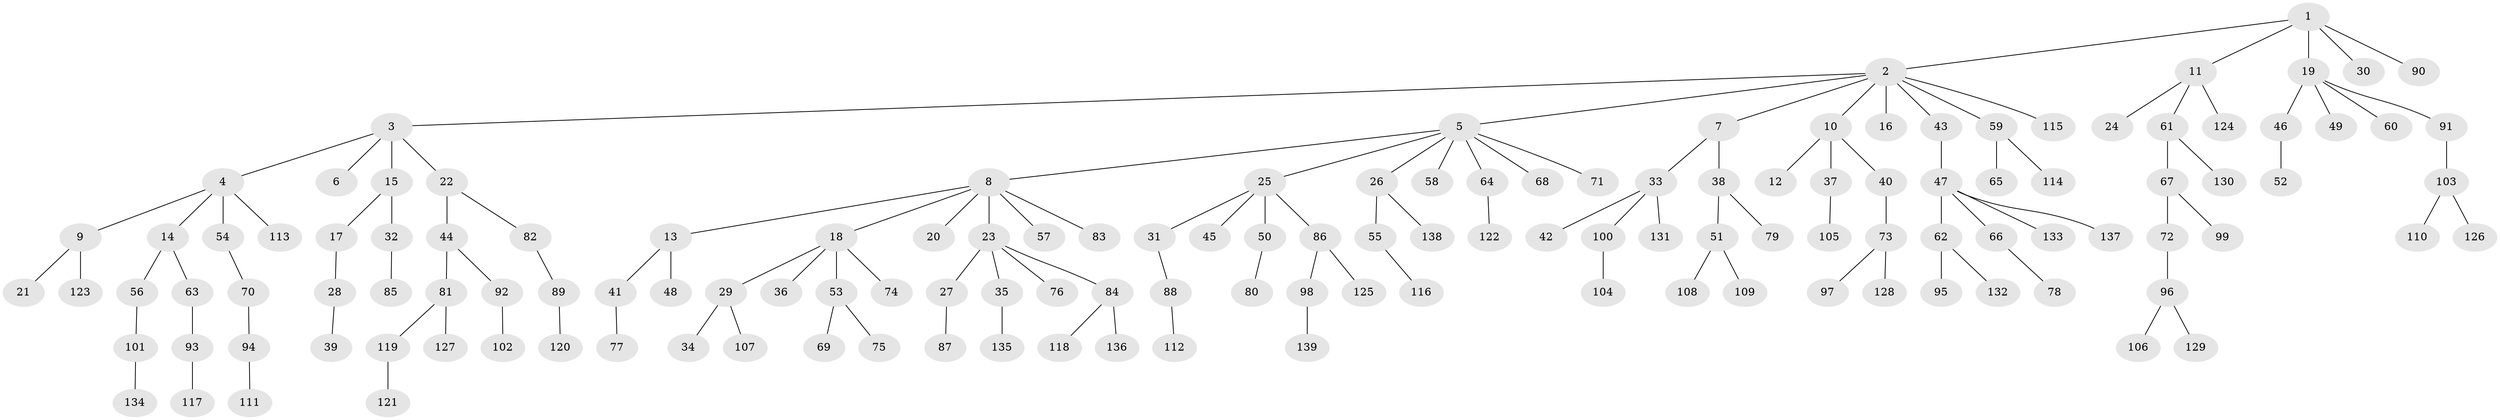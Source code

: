 // coarse degree distribution, {4: 0.05434782608695652, 9: 0.010869565217391304, 8: 0.021739130434782608, 1: 0.6086956521739131, 6: 0.021739130434782608, 2: 0.16304347826086957, 3: 0.08695652173913043, 5: 0.03260869565217391}
// Generated by graph-tools (version 1.1) at 2025/24/03/03/25 07:24:06]
// undirected, 139 vertices, 138 edges
graph export_dot {
graph [start="1"]
  node [color=gray90,style=filled];
  1;
  2;
  3;
  4;
  5;
  6;
  7;
  8;
  9;
  10;
  11;
  12;
  13;
  14;
  15;
  16;
  17;
  18;
  19;
  20;
  21;
  22;
  23;
  24;
  25;
  26;
  27;
  28;
  29;
  30;
  31;
  32;
  33;
  34;
  35;
  36;
  37;
  38;
  39;
  40;
  41;
  42;
  43;
  44;
  45;
  46;
  47;
  48;
  49;
  50;
  51;
  52;
  53;
  54;
  55;
  56;
  57;
  58;
  59;
  60;
  61;
  62;
  63;
  64;
  65;
  66;
  67;
  68;
  69;
  70;
  71;
  72;
  73;
  74;
  75;
  76;
  77;
  78;
  79;
  80;
  81;
  82;
  83;
  84;
  85;
  86;
  87;
  88;
  89;
  90;
  91;
  92;
  93;
  94;
  95;
  96;
  97;
  98;
  99;
  100;
  101;
  102;
  103;
  104;
  105;
  106;
  107;
  108;
  109;
  110;
  111;
  112;
  113;
  114;
  115;
  116;
  117;
  118;
  119;
  120;
  121;
  122;
  123;
  124;
  125;
  126;
  127;
  128;
  129;
  130;
  131;
  132;
  133;
  134;
  135;
  136;
  137;
  138;
  139;
  1 -- 2;
  1 -- 11;
  1 -- 19;
  1 -- 30;
  1 -- 90;
  2 -- 3;
  2 -- 5;
  2 -- 7;
  2 -- 10;
  2 -- 16;
  2 -- 43;
  2 -- 59;
  2 -- 115;
  3 -- 4;
  3 -- 6;
  3 -- 15;
  3 -- 22;
  4 -- 9;
  4 -- 14;
  4 -- 54;
  4 -- 113;
  5 -- 8;
  5 -- 25;
  5 -- 26;
  5 -- 58;
  5 -- 64;
  5 -- 68;
  5 -- 71;
  7 -- 33;
  7 -- 38;
  8 -- 13;
  8 -- 18;
  8 -- 20;
  8 -- 23;
  8 -- 57;
  8 -- 83;
  9 -- 21;
  9 -- 123;
  10 -- 12;
  10 -- 37;
  10 -- 40;
  11 -- 24;
  11 -- 61;
  11 -- 124;
  13 -- 41;
  13 -- 48;
  14 -- 56;
  14 -- 63;
  15 -- 17;
  15 -- 32;
  17 -- 28;
  18 -- 29;
  18 -- 36;
  18 -- 53;
  18 -- 74;
  19 -- 46;
  19 -- 49;
  19 -- 60;
  19 -- 91;
  22 -- 44;
  22 -- 82;
  23 -- 27;
  23 -- 35;
  23 -- 76;
  23 -- 84;
  25 -- 31;
  25 -- 45;
  25 -- 50;
  25 -- 86;
  26 -- 55;
  26 -- 138;
  27 -- 87;
  28 -- 39;
  29 -- 34;
  29 -- 107;
  31 -- 88;
  32 -- 85;
  33 -- 42;
  33 -- 100;
  33 -- 131;
  35 -- 135;
  37 -- 105;
  38 -- 51;
  38 -- 79;
  40 -- 73;
  41 -- 77;
  43 -- 47;
  44 -- 81;
  44 -- 92;
  46 -- 52;
  47 -- 62;
  47 -- 66;
  47 -- 133;
  47 -- 137;
  50 -- 80;
  51 -- 108;
  51 -- 109;
  53 -- 69;
  53 -- 75;
  54 -- 70;
  55 -- 116;
  56 -- 101;
  59 -- 65;
  59 -- 114;
  61 -- 67;
  61 -- 130;
  62 -- 95;
  62 -- 132;
  63 -- 93;
  64 -- 122;
  66 -- 78;
  67 -- 72;
  67 -- 99;
  70 -- 94;
  72 -- 96;
  73 -- 97;
  73 -- 128;
  81 -- 119;
  81 -- 127;
  82 -- 89;
  84 -- 118;
  84 -- 136;
  86 -- 98;
  86 -- 125;
  88 -- 112;
  89 -- 120;
  91 -- 103;
  92 -- 102;
  93 -- 117;
  94 -- 111;
  96 -- 106;
  96 -- 129;
  98 -- 139;
  100 -- 104;
  101 -- 134;
  103 -- 110;
  103 -- 126;
  119 -- 121;
}
